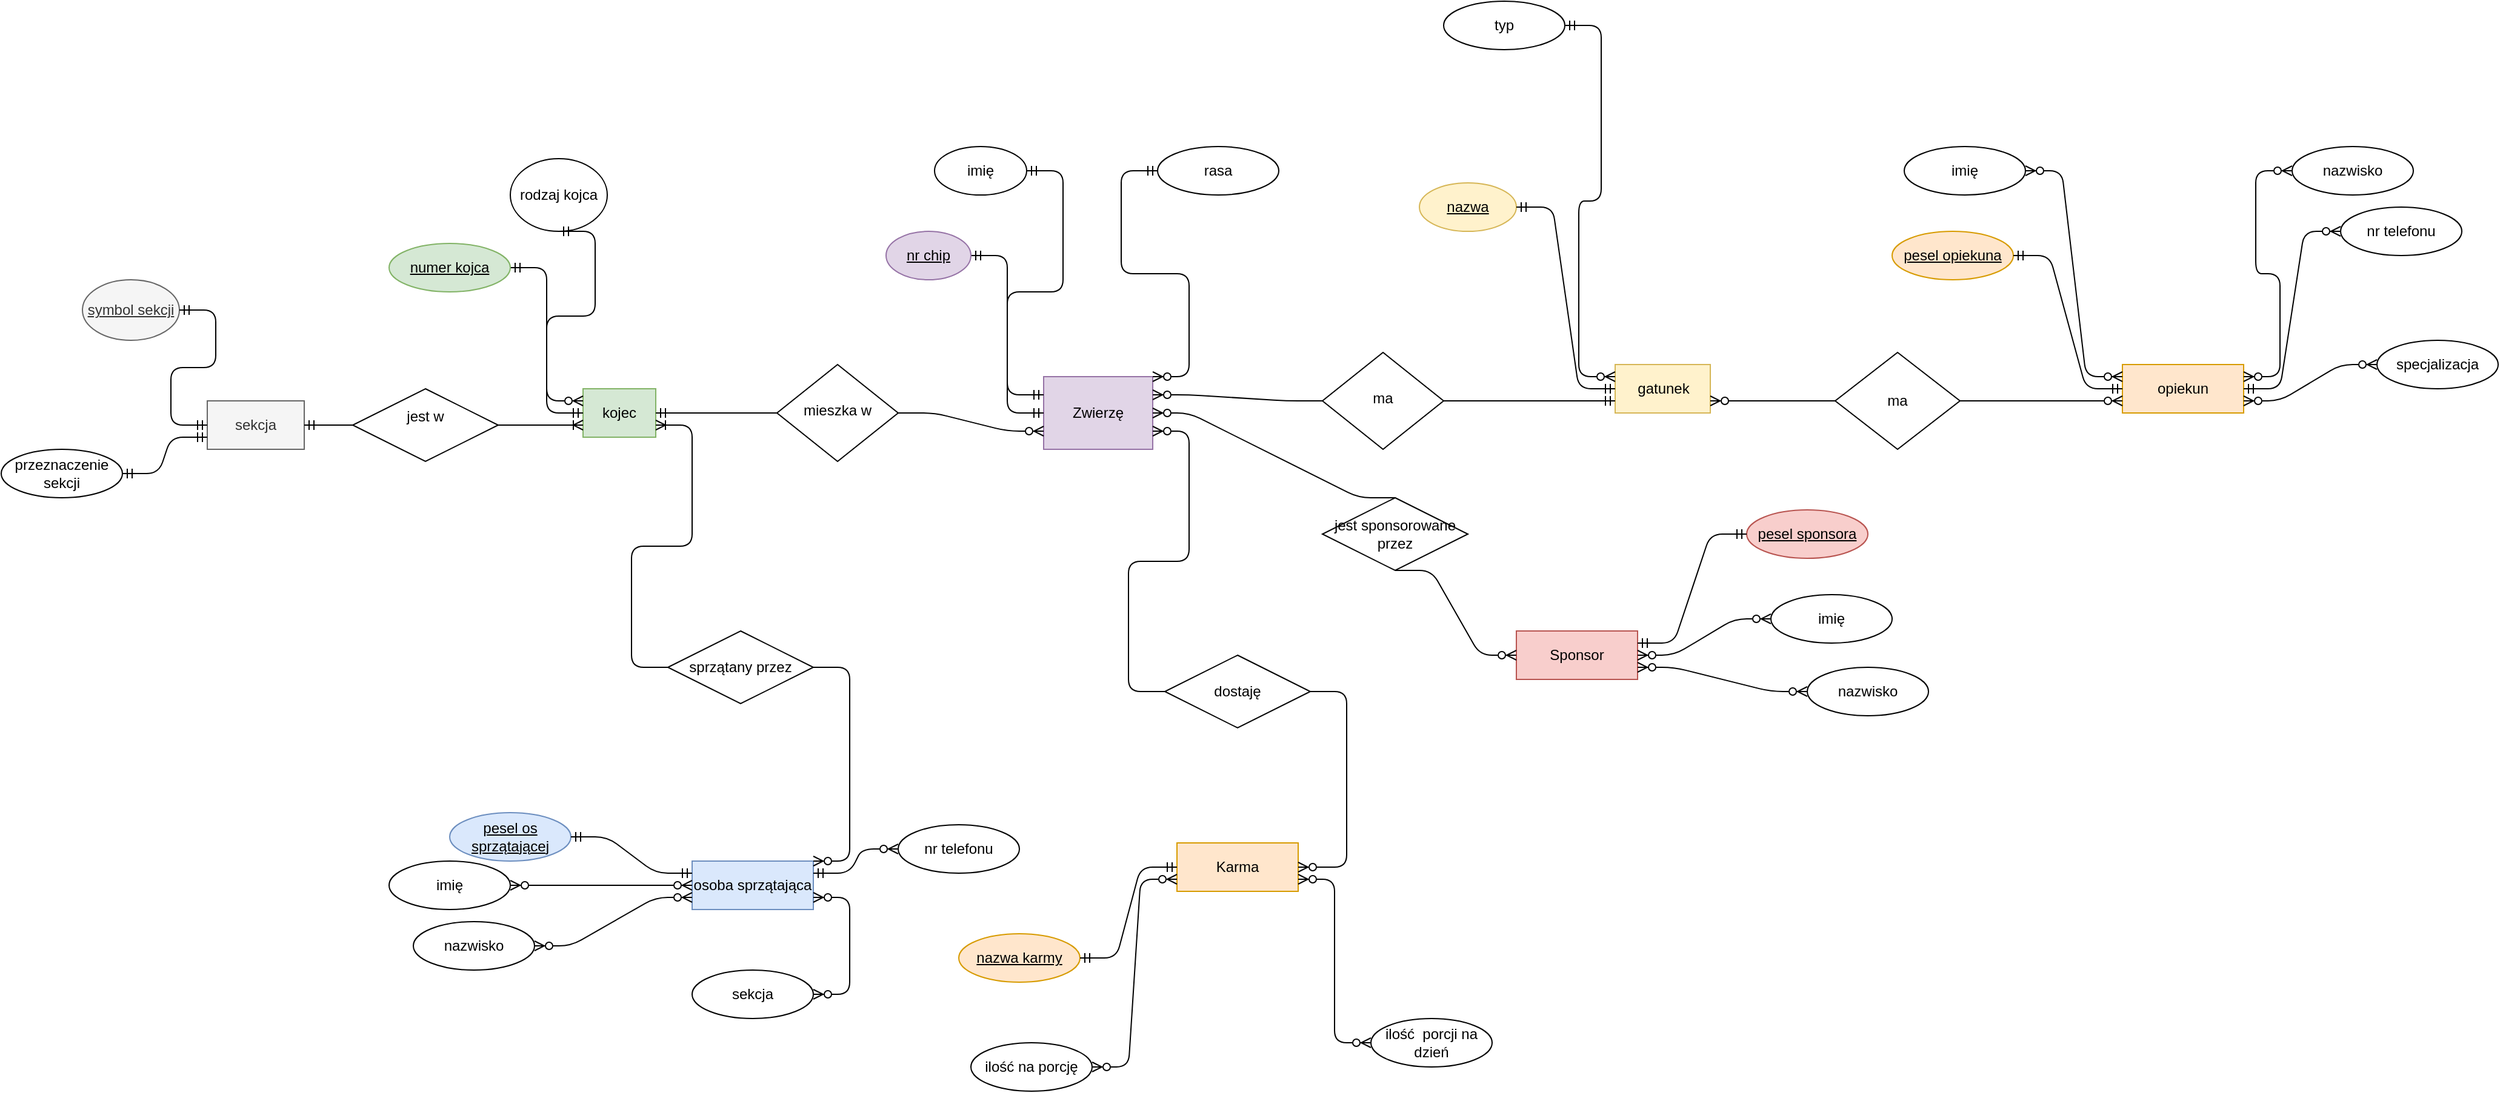 <mxfile version="13.9.9" type="github">
  <diagram id="C5RBs43oDa-KdzZeNtuy" name="Page-1">
    <mxGraphModel dx="2249" dy="1932" grid="1" gridSize="10" guides="1" tooltips="1" connect="1" arrows="1" fold="1" page="1" pageScale="1" pageWidth="827" pageHeight="1169" math="0" shadow="0">
      <root>
        <mxCell id="WIyWlLk6GJQsqaUBKTNV-0" />
        <mxCell id="WIyWlLk6GJQsqaUBKTNV-1" parent="WIyWlLk6GJQsqaUBKTNV-0" />
        <mxCell id="WIyWlLk6GJQsqaUBKTNV-6" value="mieszka w " style="rhombus;whiteSpace=wrap;html=1;shadow=0;fontFamily=Helvetica;fontSize=12;align=center;strokeWidth=1;spacing=6;spacingTop=-4;" parent="WIyWlLk6GJQsqaUBKTNV-1" vertex="1">
          <mxGeometry x="120" y="190" width="100" height="80" as="geometry" />
        </mxCell>
        <mxCell id="WIyWlLk6GJQsqaUBKTNV-10" value="ma" style="rhombus;whiteSpace=wrap;html=1;shadow=0;fontFamily=Helvetica;fontSize=12;align=center;strokeWidth=1;spacing=6;spacingTop=-4;" parent="WIyWlLk6GJQsqaUBKTNV-1" vertex="1">
          <mxGeometry x="570" y="180" width="100" height="80" as="geometry" />
        </mxCell>
        <mxCell id="AtNqJytcrfJLCUg2Z2qq-7" value="ma" style="rhombus;whiteSpace=wrap;html=1;" vertex="1" parent="WIyWlLk6GJQsqaUBKTNV-1">
          <mxGeometry x="993" y="180" width="103" height="80" as="geometry" />
        </mxCell>
        <mxCell id="AtNqJytcrfJLCUg2Z2qq-10" value="Zwierzę" style="rounded=0;whiteSpace=wrap;html=1;fillColor=#e1d5e7;strokeColor=#9673a6;" vertex="1" parent="WIyWlLk6GJQsqaUBKTNV-1">
          <mxGeometry x="340" y="200" width="90" height="60" as="geometry" />
        </mxCell>
        <mxCell id="AtNqJytcrfJLCUg2Z2qq-11" value="kojec" style="rounded=0;whiteSpace=wrap;html=1;fillColor=#d5e8d4;strokeColor=#82b366;" vertex="1" parent="WIyWlLk6GJQsqaUBKTNV-1">
          <mxGeometry x="-40" y="210" width="60" height="40" as="geometry" />
        </mxCell>
        <mxCell id="AtNqJytcrfJLCUg2Z2qq-15" value="" style="edgeStyle=entityRelationEdgeStyle;fontSize=12;html=1;endArrow=ERmandOne;exitX=0;exitY=0.5;exitDx=0;exitDy=0;" edge="1" parent="WIyWlLk6GJQsqaUBKTNV-1" source="WIyWlLk6GJQsqaUBKTNV-6" target="AtNqJytcrfJLCUg2Z2qq-11">
          <mxGeometry width="100" height="100" relative="1" as="geometry">
            <mxPoint x="180" y="440" as="sourcePoint" />
            <mxPoint x="280" y="340" as="targetPoint" />
          </mxGeometry>
        </mxCell>
        <mxCell id="AtNqJytcrfJLCUg2Z2qq-17" value="sekcja" style="rounded=0;whiteSpace=wrap;html=1;fillColor=#f5f5f5;strokeColor=#666666;fontColor=#333333;" vertex="1" parent="WIyWlLk6GJQsqaUBKTNV-1">
          <mxGeometry x="-350" y="220" width="80" height="40" as="geometry" />
        </mxCell>
        <mxCell id="AtNqJytcrfJLCUg2Z2qq-20" value="" style="edgeStyle=entityRelationEdgeStyle;fontSize=12;html=1;endArrow=ERmandOne;startArrow=ERmandOne;entryX=1;entryY=0.5;entryDx=0;entryDy=0;exitX=0;exitY=0.25;exitDx=0;exitDy=0;" edge="1" parent="WIyWlLk6GJQsqaUBKTNV-1" source="AtNqJytcrfJLCUg2Z2qq-10" target="AtNqJytcrfJLCUg2Z2qq-50">
          <mxGeometry width="100" height="100" relative="1" as="geometry">
            <mxPoint x="230" y="230" as="sourcePoint" />
            <mxPoint x="290" y="175" as="targetPoint" />
          </mxGeometry>
        </mxCell>
        <mxCell id="AtNqJytcrfJLCUg2Z2qq-21" value="imię" style="ellipse;whiteSpace=wrap;html=1;" vertex="1" parent="WIyWlLk6GJQsqaUBKTNV-1">
          <mxGeometry x="250" y="10" width="76" height="40" as="geometry" />
        </mxCell>
        <mxCell id="AtNqJytcrfJLCUg2Z2qq-22" value="" style="edgeStyle=entityRelationEdgeStyle;fontSize=12;html=1;endArrow=ERmandOne;startArrow=ERmandOne;entryX=1;entryY=0.5;entryDx=0;entryDy=0;exitX=0;exitY=0.5;exitDx=0;exitDy=0;" edge="1" parent="WIyWlLk6GJQsqaUBKTNV-1" source="AtNqJytcrfJLCUg2Z2qq-10" target="AtNqJytcrfJLCUg2Z2qq-21">
          <mxGeometry width="100" height="100" relative="1" as="geometry">
            <mxPoint x="230" y="230" as="sourcePoint" />
            <mxPoint x="330" y="130" as="targetPoint" />
          </mxGeometry>
        </mxCell>
        <mxCell id="AtNqJytcrfJLCUg2Z2qq-23" value="" style="edgeStyle=entityRelationEdgeStyle;fontSize=12;html=1;endArrow=ERzeroToMany;endFill=1;entryX=0;entryY=0.75;entryDx=0;entryDy=0;exitX=1;exitY=0.5;exitDx=0;exitDy=0;" edge="1" parent="WIyWlLk6GJQsqaUBKTNV-1" source="WIyWlLk6GJQsqaUBKTNV-6" target="AtNqJytcrfJLCUg2Z2qq-10">
          <mxGeometry width="100" height="100" relative="1" as="geometry">
            <mxPoint x="230" y="230" as="sourcePoint" />
            <mxPoint x="330" y="130" as="targetPoint" />
          </mxGeometry>
        </mxCell>
        <mxCell id="AtNqJytcrfJLCUg2Z2qq-25" value="" style="edgeStyle=entityRelationEdgeStyle;fontSize=12;html=1;endArrow=ERmandOne;startArrow=ERmandOne;entryX=1;entryY=0.5;entryDx=0;entryDy=0;exitX=0;exitY=0.5;exitDx=0;exitDy=0;" edge="1" parent="WIyWlLk6GJQsqaUBKTNV-1" source="AtNqJytcrfJLCUg2Z2qq-11" target="AtNqJytcrfJLCUg2Z2qq-49">
          <mxGeometry width="100" height="100" relative="1" as="geometry">
            <mxPoint x="210" y="230" as="sourcePoint" />
            <mxPoint x="-45.97" y="230" as="targetPoint" />
          </mxGeometry>
        </mxCell>
        <mxCell id="AtNqJytcrfJLCUg2Z2qq-26" value="rodzaj kojca" style="ellipse;whiteSpace=wrap;html=1;" vertex="1" parent="WIyWlLk6GJQsqaUBKTNV-1">
          <mxGeometry x="-100" y="20" width="80" height="60" as="geometry" />
        </mxCell>
        <mxCell id="AtNqJytcrfJLCUg2Z2qq-27" value="gatunek" style="rounded=0;whiteSpace=wrap;html=1;fillColor=#fff2cc;strokeColor=#d6b656;" vertex="1" parent="WIyWlLk6GJQsqaUBKTNV-1">
          <mxGeometry x="811.5" y="190" width="78.5" height="40" as="geometry" />
        </mxCell>
        <mxCell id="AtNqJytcrfJLCUg2Z2qq-28" value="" style="edgeStyle=entityRelationEdgeStyle;fontSize=12;html=1;endArrow=ERzeroToMany;endFill=1;exitX=0;exitY=0.5;exitDx=0;exitDy=0;entryX=1;entryY=0.25;entryDx=0;entryDy=0;" edge="1" parent="WIyWlLk6GJQsqaUBKTNV-1" source="WIyWlLk6GJQsqaUBKTNV-10" target="AtNqJytcrfJLCUg2Z2qq-10">
          <mxGeometry width="100" height="100" relative="1" as="geometry">
            <mxPoint x="210" y="470" as="sourcePoint" />
            <mxPoint x="432" y="220" as="targetPoint" />
          </mxGeometry>
        </mxCell>
        <mxCell id="AtNqJytcrfJLCUg2Z2qq-29" value="" style="edgeStyle=entityRelationEdgeStyle;fontSize=12;html=1;endArrow=ERzeroToMany;endFill=1;exitX=0;exitY=0.5;exitDx=0;exitDy=0;entryX=1;entryY=0.75;entryDx=0;entryDy=0;" edge="1" parent="WIyWlLk6GJQsqaUBKTNV-1" source="AtNqJytcrfJLCUg2Z2qq-7" target="AtNqJytcrfJLCUg2Z2qq-27">
          <mxGeometry width="100" height="100" relative="1" as="geometry">
            <mxPoint x="590.75" y="280" as="sourcePoint" />
            <mxPoint x="760" y="260" as="targetPoint" />
          </mxGeometry>
        </mxCell>
        <mxCell id="AtNqJytcrfJLCUg2Z2qq-31" value="&lt;div&gt;jest w&lt;/div&gt;&lt;div&gt;&lt;br&gt;&lt;/div&gt;" style="shape=rhombus;perimeter=rhombusPerimeter;whiteSpace=wrap;html=1;align=center;" vertex="1" parent="WIyWlLk6GJQsqaUBKTNV-1">
          <mxGeometry x="-230" y="210" width="120" height="60" as="geometry" />
        </mxCell>
        <mxCell id="AtNqJytcrfJLCUg2Z2qq-34" value="opiekun" style="whiteSpace=wrap;html=1;align=center;fillColor=#ffe6cc;strokeColor=#d79b00;" vertex="1" parent="WIyWlLk6GJQsqaUBKTNV-1">
          <mxGeometry x="1230" y="190" width="100" height="40" as="geometry" />
        </mxCell>
        <mxCell id="AtNqJytcrfJLCUg2Z2qq-35" value="Sponsor" style="whiteSpace=wrap;html=1;align=center;fillColor=#f8cecc;strokeColor=#b85450;" vertex="1" parent="WIyWlLk6GJQsqaUBKTNV-1">
          <mxGeometry x="730" y="410" width="100" height="40" as="geometry" />
        </mxCell>
        <mxCell id="AtNqJytcrfJLCUg2Z2qq-36" value="osoba sprzątająca" style="whiteSpace=wrap;html=1;align=center;fillColor=#dae8fc;strokeColor=#6c8ebf;" vertex="1" parent="WIyWlLk6GJQsqaUBKTNV-1">
          <mxGeometry x="50" y="600" width="100" height="40" as="geometry" />
        </mxCell>
        <mxCell id="AtNqJytcrfJLCUg2Z2qq-37" value="sprzątany przez" style="shape=rhombus;perimeter=rhombusPerimeter;whiteSpace=wrap;html=1;align=center;" vertex="1" parent="WIyWlLk6GJQsqaUBKTNV-1">
          <mxGeometry x="30" y="410" width="120" height="60" as="geometry" />
        </mxCell>
        <mxCell id="AtNqJytcrfJLCUg2Z2qq-38" value="" style="edgeStyle=entityRelationEdgeStyle;fontSize=12;html=1;endArrow=ERoneToMany;entryX=1;entryY=0.75;entryDx=0;entryDy=0;exitX=0;exitY=0.5;exitDx=0;exitDy=0;" edge="1" parent="WIyWlLk6GJQsqaUBKTNV-1" source="AtNqJytcrfJLCUg2Z2qq-37" target="AtNqJytcrfJLCUg2Z2qq-11">
          <mxGeometry width="100" height="100" relative="1" as="geometry">
            <mxPoint x="210" y="470" as="sourcePoint" />
            <mxPoint x="310" y="370" as="targetPoint" />
          </mxGeometry>
        </mxCell>
        <mxCell id="AtNqJytcrfJLCUg2Z2qq-39" value="" style="edgeStyle=entityRelationEdgeStyle;fontSize=12;html=1;endArrow=ERzeroToMany;endFill=1;exitX=1;exitY=0.5;exitDx=0;exitDy=0;entryX=1;entryY=0;entryDx=0;entryDy=0;" edge="1" parent="WIyWlLk6GJQsqaUBKTNV-1" source="AtNqJytcrfJLCUg2Z2qq-37" target="AtNqJytcrfJLCUg2Z2qq-36">
          <mxGeometry width="100" height="100" relative="1" as="geometry">
            <mxPoint x="210" y="470" as="sourcePoint" />
            <mxPoint x="310" y="370" as="targetPoint" />
          </mxGeometry>
        </mxCell>
        <mxCell id="AtNqJytcrfJLCUg2Z2qq-40" value="" style="edgeStyle=entityRelationEdgeStyle;fontSize=12;html=1;endArrow=ERzeroToMany;endFill=1;entryX=0;entryY=0.75;entryDx=0;entryDy=0;" edge="1" parent="WIyWlLk6GJQsqaUBKTNV-1" source="AtNqJytcrfJLCUg2Z2qq-7" target="AtNqJytcrfJLCUg2Z2qq-34">
          <mxGeometry width="100" height="100" relative="1" as="geometry">
            <mxPoint x="210" y="470" as="sourcePoint" />
            <mxPoint x="310" y="370" as="targetPoint" />
          </mxGeometry>
        </mxCell>
        <mxCell id="AtNqJytcrfJLCUg2Z2qq-42" value="" style="edgeStyle=entityRelationEdgeStyle;fontSize=12;html=1;endArrow=ERmandOne;entryX=1;entryY=0.5;entryDx=0;entryDy=0;exitX=0;exitY=0.5;exitDx=0;exitDy=0;" edge="1" parent="WIyWlLk6GJQsqaUBKTNV-1" source="AtNqJytcrfJLCUg2Z2qq-31" target="AtNqJytcrfJLCUg2Z2qq-17">
          <mxGeometry width="100" height="100" relative="1" as="geometry">
            <mxPoint x="210" y="470" as="sourcePoint" />
            <mxPoint x="310" y="370" as="targetPoint" />
          </mxGeometry>
        </mxCell>
        <mxCell id="AtNqJytcrfJLCUg2Z2qq-43" value="" style="edgeStyle=entityRelationEdgeStyle;fontSize=12;html=1;endArrow=ERmandOne;entryX=0;entryY=0.75;entryDx=0;entryDy=0;exitX=1;exitY=0.5;exitDx=0;exitDy=0;" edge="1" parent="WIyWlLk6GJQsqaUBKTNV-1" source="WIyWlLk6GJQsqaUBKTNV-10" target="AtNqJytcrfJLCUg2Z2qq-27">
          <mxGeometry width="100" height="100" relative="1" as="geometry">
            <mxPoint x="210" y="470" as="sourcePoint" />
            <mxPoint x="310" y="370" as="targetPoint" />
          </mxGeometry>
        </mxCell>
        <mxCell id="AtNqJytcrfJLCUg2Z2qq-44" value="" style="edgeStyle=entityRelationEdgeStyle;fontSize=12;html=1;endArrow=ERoneToMany;entryX=0;entryY=0.75;entryDx=0;entryDy=0;exitX=1;exitY=0.5;exitDx=0;exitDy=0;" edge="1" parent="WIyWlLk6GJQsqaUBKTNV-1" source="AtNqJytcrfJLCUg2Z2qq-31" target="AtNqJytcrfJLCUg2Z2qq-11">
          <mxGeometry width="100" height="100" relative="1" as="geometry">
            <mxPoint x="210" y="470" as="sourcePoint" />
            <mxPoint x="310" y="370" as="targetPoint" />
          </mxGeometry>
        </mxCell>
        <mxCell id="AtNqJytcrfJLCUg2Z2qq-45" value="jest sponsorowane przez" style="shape=rhombus;perimeter=rhombusPerimeter;whiteSpace=wrap;html=1;align=center;" vertex="1" parent="WIyWlLk6GJQsqaUBKTNV-1">
          <mxGeometry x="570" y="300" width="120" height="60" as="geometry" />
        </mxCell>
        <mxCell id="AtNqJytcrfJLCUg2Z2qq-46" value="" style="edgeStyle=entityRelationEdgeStyle;fontSize=12;html=1;endArrow=ERzeroToMany;endFill=1;exitX=0.5;exitY=0;exitDx=0;exitDy=0;entryX=1;entryY=0.5;entryDx=0;entryDy=0;" edge="1" parent="WIyWlLk6GJQsqaUBKTNV-1" source="AtNqJytcrfJLCUg2Z2qq-45" target="AtNqJytcrfJLCUg2Z2qq-10">
          <mxGeometry width="100" height="100" relative="1" as="geometry">
            <mxPoint x="210" y="470" as="sourcePoint" />
            <mxPoint x="510" y="290" as="targetPoint" />
          </mxGeometry>
        </mxCell>
        <mxCell id="AtNqJytcrfJLCUg2Z2qq-47" value="" style="edgeStyle=entityRelationEdgeStyle;fontSize=12;html=1;endArrow=ERzeroToMany;endFill=1;entryX=0;entryY=0.5;entryDx=0;entryDy=0;exitX=0.5;exitY=1;exitDx=0;exitDy=0;" edge="1" parent="WIyWlLk6GJQsqaUBKTNV-1" source="AtNqJytcrfJLCUg2Z2qq-45" target="AtNqJytcrfJLCUg2Z2qq-35">
          <mxGeometry width="100" height="100" relative="1" as="geometry">
            <mxPoint x="210" y="470" as="sourcePoint" />
            <mxPoint x="310" y="370" as="targetPoint" />
          </mxGeometry>
        </mxCell>
        <mxCell id="AtNqJytcrfJLCUg2Z2qq-48" value="" style="edgeStyle=entityRelationEdgeStyle;fontSize=12;html=1;endArrow=ERzeroToMany;startArrow=ERmandOne;exitX=0.5;exitY=1;exitDx=0;exitDy=0;entryX=0;entryY=0.25;entryDx=0;entryDy=0;" edge="1" parent="WIyWlLk6GJQsqaUBKTNV-1" source="AtNqJytcrfJLCUg2Z2qq-26" target="AtNqJytcrfJLCUg2Z2qq-11">
          <mxGeometry width="100" height="100" relative="1" as="geometry">
            <mxPoint x="320" y="470" as="sourcePoint" />
            <mxPoint x="70" y="320" as="targetPoint" />
          </mxGeometry>
        </mxCell>
        <mxCell id="AtNqJytcrfJLCUg2Z2qq-49" value="numer kojca" style="ellipse;whiteSpace=wrap;html=1;align=center;fontStyle=4;fillColor=#d5e8d4;strokeColor=#82b366;" vertex="1" parent="WIyWlLk6GJQsqaUBKTNV-1">
          <mxGeometry x="-200" y="90" width="100" height="40" as="geometry" />
        </mxCell>
        <mxCell id="AtNqJytcrfJLCUg2Z2qq-50" value="nr chip" style="ellipse;whiteSpace=wrap;html=1;align=center;fontStyle=4;fillColor=#e1d5e7;strokeColor=#9673a6;" vertex="1" parent="WIyWlLk6GJQsqaUBKTNV-1">
          <mxGeometry x="210" y="80" width="70" height="40" as="geometry" />
        </mxCell>
        <mxCell id="AtNqJytcrfJLCUg2Z2qq-51" value="symbol sekcji" style="ellipse;whiteSpace=wrap;html=1;align=center;fontStyle=4;fillColor=#f5f5f5;strokeColor=#666666;fontColor=#333333;" vertex="1" parent="WIyWlLk6GJQsqaUBKTNV-1">
          <mxGeometry x="-453" y="120" width="80" height="50" as="geometry" />
        </mxCell>
        <mxCell id="AtNqJytcrfJLCUg2Z2qq-52" value="" style="edgeStyle=entityRelationEdgeStyle;fontSize=12;html=1;endArrow=ERmandOne;startArrow=ERmandOne;entryX=1;entryY=0.5;entryDx=0;entryDy=0;exitX=0;exitY=0.5;exitDx=0;exitDy=0;" edge="1" parent="WIyWlLk6GJQsqaUBKTNV-1" source="AtNqJytcrfJLCUg2Z2qq-17" target="AtNqJytcrfJLCUg2Z2qq-51">
          <mxGeometry width="100" height="100" relative="1" as="geometry">
            <mxPoint x="320" y="470" as="sourcePoint" />
            <mxPoint x="420" y="370" as="targetPoint" />
          </mxGeometry>
        </mxCell>
        <mxCell id="AtNqJytcrfJLCUg2Z2qq-53" value="nazwa" style="ellipse;whiteSpace=wrap;html=1;align=center;fontStyle=4;fillColor=#fff2cc;strokeColor=#d6b656;" vertex="1" parent="WIyWlLk6GJQsqaUBKTNV-1">
          <mxGeometry x="650" y="40" width="80" height="40" as="geometry" />
        </mxCell>
        <mxCell id="AtNqJytcrfJLCUg2Z2qq-54" value="" style="edgeStyle=entityRelationEdgeStyle;fontSize=12;html=1;endArrow=ERmandOne;startArrow=ERmandOne;entryX=1;entryY=0.5;entryDx=0;entryDy=0;exitX=0;exitY=0.5;exitDx=0;exitDy=0;" edge="1" parent="WIyWlLk6GJQsqaUBKTNV-1" source="AtNqJytcrfJLCUg2Z2qq-27" target="AtNqJytcrfJLCUg2Z2qq-53">
          <mxGeometry width="100" height="100" relative="1" as="geometry">
            <mxPoint x="560" y="290" as="sourcePoint" />
            <mxPoint x="660" y="190" as="targetPoint" />
          </mxGeometry>
        </mxCell>
        <mxCell id="AtNqJytcrfJLCUg2Z2qq-55" value="typ" style="ellipse;whiteSpace=wrap;html=1;align=center;" vertex="1" parent="WIyWlLk6GJQsqaUBKTNV-1">
          <mxGeometry x="670" y="-110" width="100" height="40" as="geometry" />
        </mxCell>
        <mxCell id="AtNqJytcrfJLCUg2Z2qq-56" value="" style="edgeStyle=entityRelationEdgeStyle;fontSize=12;html=1;endArrow=ERzeroToMany;startArrow=ERmandOne;exitX=1;exitY=0.5;exitDx=0;exitDy=0;entryX=0;entryY=0.25;entryDx=0;entryDy=0;" edge="1" parent="WIyWlLk6GJQsqaUBKTNV-1" source="AtNqJytcrfJLCUg2Z2qq-55" target="AtNqJytcrfJLCUg2Z2qq-27">
          <mxGeometry width="100" height="100" relative="1" as="geometry">
            <mxPoint x="650" y="220" as="sourcePoint" />
            <mxPoint x="720" y="50" as="targetPoint" />
          </mxGeometry>
        </mxCell>
        <mxCell id="AtNqJytcrfJLCUg2Z2qq-57" value="rasa" style="ellipse;whiteSpace=wrap;html=1;align=center;" vertex="1" parent="WIyWlLk6GJQsqaUBKTNV-1">
          <mxGeometry x="434" y="10" width="100" height="40" as="geometry" />
        </mxCell>
        <mxCell id="AtNqJytcrfJLCUg2Z2qq-58" value="" style="edgeStyle=entityRelationEdgeStyle;fontSize=12;html=1;endArrow=ERzeroToMany;startArrow=ERmandOne;exitX=0;exitY=0.5;exitDx=0;exitDy=0;entryX=1;entryY=0;entryDx=0;entryDy=0;" edge="1" parent="WIyWlLk6GJQsqaUBKTNV-1" source="AtNqJytcrfJLCUg2Z2qq-57" target="AtNqJytcrfJLCUg2Z2qq-10">
          <mxGeometry width="100" height="100" relative="1" as="geometry">
            <mxPoint x="650" y="250" as="sourcePoint" />
            <mxPoint x="750" y="150" as="targetPoint" />
          </mxGeometry>
        </mxCell>
        <mxCell id="AtNqJytcrfJLCUg2Z2qq-60" value="pesel opiekuna" style="ellipse;whiteSpace=wrap;html=1;align=center;fontStyle=4;fillColor=#ffe6cc;strokeColor=#d79b00;" vertex="1" parent="WIyWlLk6GJQsqaUBKTNV-1">
          <mxGeometry x="1040" y="80" width="100" height="40" as="geometry" />
        </mxCell>
        <mxCell id="AtNqJytcrfJLCUg2Z2qq-61" value="" style="edgeStyle=entityRelationEdgeStyle;fontSize=12;html=1;endArrow=ERmandOne;startArrow=ERmandOne;entryX=1;entryY=0.5;entryDx=0;entryDy=0;exitX=0;exitY=0.5;exitDx=0;exitDy=0;" edge="1" parent="WIyWlLk6GJQsqaUBKTNV-1" source="AtNqJytcrfJLCUg2Z2qq-34" target="AtNqJytcrfJLCUg2Z2qq-60">
          <mxGeometry width="100" height="100" relative="1" as="geometry">
            <mxPoint x="980" y="250" as="sourcePoint" />
            <mxPoint x="1080" y="150" as="targetPoint" />
          </mxGeometry>
        </mxCell>
        <mxCell id="AtNqJytcrfJLCUg2Z2qq-63" value="imię" style="ellipse;whiteSpace=wrap;html=1;align=center;" vertex="1" parent="WIyWlLk6GJQsqaUBKTNV-1">
          <mxGeometry x="1050" y="10" width="100" height="40" as="geometry" />
        </mxCell>
        <mxCell id="AtNqJytcrfJLCUg2Z2qq-64" value="nazwisko" style="ellipse;whiteSpace=wrap;html=1;align=center;" vertex="1" parent="WIyWlLk6GJQsqaUBKTNV-1">
          <mxGeometry x="1370" y="10" width="100" height="40" as="geometry" />
        </mxCell>
        <mxCell id="AtNqJytcrfJLCUg2Z2qq-65" value="nr telefonu" style="ellipse;whiteSpace=wrap;html=1;align=center;" vertex="1" parent="WIyWlLk6GJQsqaUBKTNV-1">
          <mxGeometry x="1410" y="60" width="100" height="40" as="geometry" />
        </mxCell>
        <mxCell id="AtNqJytcrfJLCUg2Z2qq-66" value="specjalizacja" style="ellipse;whiteSpace=wrap;html=1;align=center;" vertex="1" parent="WIyWlLk6GJQsqaUBKTNV-1">
          <mxGeometry x="1440" y="170" width="100" height="40" as="geometry" />
        </mxCell>
        <mxCell id="AtNqJytcrfJLCUg2Z2qq-67" value="" style="edgeStyle=entityRelationEdgeStyle;fontSize=12;html=1;endArrow=ERzeroToMany;endFill=1;startArrow=ERzeroToMany;entryX=1;entryY=0.5;entryDx=0;entryDy=0;exitX=0;exitY=0.25;exitDx=0;exitDy=0;" edge="1" parent="WIyWlLk6GJQsqaUBKTNV-1" source="AtNqJytcrfJLCUg2Z2qq-34" target="AtNqJytcrfJLCUg2Z2qq-63">
          <mxGeometry width="100" height="100" relative="1" as="geometry">
            <mxPoint x="980" y="250" as="sourcePoint" />
            <mxPoint x="1080" y="150" as="targetPoint" />
          </mxGeometry>
        </mxCell>
        <mxCell id="AtNqJytcrfJLCUg2Z2qq-68" value="" style="edgeStyle=entityRelationEdgeStyle;fontSize=12;html=1;endArrow=ERzeroToMany;endFill=1;startArrow=ERzeroToMany;entryX=0;entryY=0.5;entryDx=0;entryDy=0;exitX=1;exitY=0.25;exitDx=0;exitDy=0;" edge="1" parent="WIyWlLk6GJQsqaUBKTNV-1" source="AtNqJytcrfJLCUg2Z2qq-34" target="AtNqJytcrfJLCUg2Z2qq-64">
          <mxGeometry width="100" height="100" relative="1" as="geometry">
            <mxPoint x="980" y="250" as="sourcePoint" />
            <mxPoint x="1080" y="150" as="targetPoint" />
          </mxGeometry>
        </mxCell>
        <mxCell id="AtNqJytcrfJLCUg2Z2qq-69" value="" style="edgeStyle=entityRelationEdgeStyle;fontSize=12;html=1;endArrow=ERzeroToMany;startArrow=ERmandOne;entryX=0;entryY=0.5;entryDx=0;entryDy=0;" edge="1" parent="WIyWlLk6GJQsqaUBKTNV-1" source="AtNqJytcrfJLCUg2Z2qq-34" target="AtNqJytcrfJLCUg2Z2qq-65">
          <mxGeometry width="100" height="100" relative="1" as="geometry">
            <mxPoint x="980" y="250" as="sourcePoint" />
            <mxPoint x="1080" y="150" as="targetPoint" />
          </mxGeometry>
        </mxCell>
        <mxCell id="AtNqJytcrfJLCUg2Z2qq-70" value="" style="edgeStyle=entityRelationEdgeStyle;fontSize=12;html=1;endArrow=ERzeroToMany;endFill=1;startArrow=ERzeroToMany;entryX=0;entryY=0.5;entryDx=0;entryDy=0;exitX=1;exitY=0.75;exitDx=0;exitDy=0;" edge="1" parent="WIyWlLk6GJQsqaUBKTNV-1" source="AtNqJytcrfJLCUg2Z2qq-34" target="AtNqJytcrfJLCUg2Z2qq-66">
          <mxGeometry width="100" height="100" relative="1" as="geometry">
            <mxPoint x="980" y="250" as="sourcePoint" />
            <mxPoint x="1080" y="150" as="targetPoint" />
          </mxGeometry>
        </mxCell>
        <mxCell id="AtNqJytcrfJLCUg2Z2qq-71" value="Karma" style="whiteSpace=wrap;html=1;align=center;fillColor=#ffe6cc;strokeColor=#d79b00;" vertex="1" parent="WIyWlLk6GJQsqaUBKTNV-1">
          <mxGeometry x="450" y="585" width="100" height="40" as="geometry" />
        </mxCell>
        <mxCell id="AtNqJytcrfJLCUg2Z2qq-72" value="dostaję" style="shape=rhombus;perimeter=rhombusPerimeter;whiteSpace=wrap;html=1;align=center;" vertex="1" parent="WIyWlLk6GJQsqaUBKTNV-1">
          <mxGeometry x="440" y="430" width="120" height="60" as="geometry" />
        </mxCell>
        <mxCell id="AtNqJytcrfJLCUg2Z2qq-73" value="" style="edgeStyle=entityRelationEdgeStyle;fontSize=12;html=1;endArrow=ERzeroToMany;endFill=1;entryX=1;entryY=0.75;entryDx=0;entryDy=0;exitX=0;exitY=0.5;exitDx=0;exitDy=0;" edge="1" parent="WIyWlLk6GJQsqaUBKTNV-1" source="AtNqJytcrfJLCUg2Z2qq-72" target="AtNqJytcrfJLCUg2Z2qq-10">
          <mxGeometry width="100" height="100" relative="1" as="geometry">
            <mxPoint x="190" y="340" as="sourcePoint" />
            <mxPoint x="290" y="240" as="targetPoint" />
          </mxGeometry>
        </mxCell>
        <mxCell id="AtNqJytcrfJLCUg2Z2qq-75" value="" style="edgeStyle=entityRelationEdgeStyle;fontSize=12;html=1;endArrow=ERzeroToMany;endFill=1;entryX=1;entryY=0.5;entryDx=0;entryDy=0;" edge="1" parent="WIyWlLk6GJQsqaUBKTNV-1" source="AtNqJytcrfJLCUg2Z2qq-72" target="AtNqJytcrfJLCUg2Z2qq-71">
          <mxGeometry width="100" height="100" relative="1" as="geometry">
            <mxPoint x="190" y="430" as="sourcePoint" />
            <mxPoint x="290" y="330" as="targetPoint" />
          </mxGeometry>
        </mxCell>
        <mxCell id="AtNqJytcrfJLCUg2Z2qq-76" value="pesel sponsora" style="ellipse;whiteSpace=wrap;html=1;align=center;fontStyle=4;fillColor=#f8cecc;strokeColor=#b85450;" vertex="1" parent="WIyWlLk6GJQsqaUBKTNV-1">
          <mxGeometry x="920" y="310" width="100" height="40" as="geometry" />
        </mxCell>
        <mxCell id="AtNqJytcrfJLCUg2Z2qq-77" value="imię" style="ellipse;whiteSpace=wrap;html=1;align=center;" vertex="1" parent="WIyWlLk6GJQsqaUBKTNV-1">
          <mxGeometry x="940" y="380" width="100" height="40" as="geometry" />
        </mxCell>
        <mxCell id="AtNqJytcrfJLCUg2Z2qq-78" value="nazwisko" style="ellipse;whiteSpace=wrap;html=1;align=center;" vertex="1" parent="WIyWlLk6GJQsqaUBKTNV-1">
          <mxGeometry x="970" y="440" width="100" height="40" as="geometry" />
        </mxCell>
        <mxCell id="AtNqJytcrfJLCUg2Z2qq-79" value="" style="edgeStyle=entityRelationEdgeStyle;fontSize=12;html=1;endArrow=ERmandOne;startArrow=ERmandOne;entryX=0;entryY=0.5;entryDx=0;entryDy=0;exitX=1;exitY=0.25;exitDx=0;exitDy=0;" edge="1" parent="WIyWlLk6GJQsqaUBKTNV-1" source="AtNqJytcrfJLCUg2Z2qq-35" target="AtNqJytcrfJLCUg2Z2qq-76">
          <mxGeometry width="100" height="100" relative="1" as="geometry">
            <mxPoint x="470" y="400" as="sourcePoint" />
            <mxPoint x="570" y="300" as="targetPoint" />
          </mxGeometry>
        </mxCell>
        <mxCell id="AtNqJytcrfJLCUg2Z2qq-80" value="" style="edgeStyle=entityRelationEdgeStyle;fontSize=12;html=1;endArrow=ERzeroToMany;endFill=1;startArrow=ERzeroToMany;entryX=0;entryY=0.5;entryDx=0;entryDy=0;exitX=1;exitY=0.5;exitDx=0;exitDy=0;" edge="1" parent="WIyWlLk6GJQsqaUBKTNV-1" source="AtNqJytcrfJLCUg2Z2qq-35" target="AtNqJytcrfJLCUg2Z2qq-77">
          <mxGeometry width="100" height="100" relative="1" as="geometry">
            <mxPoint x="470" y="400" as="sourcePoint" />
            <mxPoint x="570" y="300" as="targetPoint" />
          </mxGeometry>
        </mxCell>
        <mxCell id="AtNqJytcrfJLCUg2Z2qq-81" value="" style="edgeStyle=entityRelationEdgeStyle;fontSize=12;html=1;endArrow=ERzeroToMany;endFill=1;startArrow=ERzeroToMany;entryX=0;entryY=0.5;entryDx=0;entryDy=0;exitX=1;exitY=0.75;exitDx=0;exitDy=0;" edge="1" parent="WIyWlLk6GJQsqaUBKTNV-1" source="AtNqJytcrfJLCUg2Z2qq-35" target="AtNqJytcrfJLCUg2Z2qq-78">
          <mxGeometry width="100" height="100" relative="1" as="geometry">
            <mxPoint x="470" y="400" as="sourcePoint" />
            <mxPoint x="570" y="300" as="targetPoint" />
          </mxGeometry>
        </mxCell>
        <mxCell id="AtNqJytcrfJLCUg2Z2qq-82" value="nazwa karmy" style="ellipse;whiteSpace=wrap;html=1;align=center;fontStyle=4;fillColor=#ffe6cc;strokeColor=#d79b00;" vertex="1" parent="WIyWlLk6GJQsqaUBKTNV-1">
          <mxGeometry x="270" y="660" width="100" height="40" as="geometry" />
        </mxCell>
        <mxCell id="AtNqJytcrfJLCUg2Z2qq-83" value="ilość na porcję" style="ellipse;whiteSpace=wrap;html=1;align=center;" vertex="1" parent="WIyWlLk6GJQsqaUBKTNV-1">
          <mxGeometry x="280" y="750" width="100" height="40" as="geometry" />
        </mxCell>
        <mxCell id="AtNqJytcrfJLCUg2Z2qq-84" value="ilość&amp;nbsp; porcji na dzień" style="ellipse;whiteSpace=wrap;html=1;align=center;" vertex="1" parent="WIyWlLk6GJQsqaUBKTNV-1">
          <mxGeometry x="610" y="730" width="100" height="40" as="geometry" />
        </mxCell>
        <mxCell id="AtNqJytcrfJLCUg2Z2qq-85" value="" style="edgeStyle=entityRelationEdgeStyle;fontSize=12;html=1;endArrow=ERmandOne;startArrow=ERmandOne;entryX=0;entryY=0.5;entryDx=0;entryDy=0;exitX=1;exitY=0.5;exitDx=0;exitDy=0;" edge="1" parent="WIyWlLk6GJQsqaUBKTNV-1" source="AtNqJytcrfJLCUg2Z2qq-82" target="AtNqJytcrfJLCUg2Z2qq-71">
          <mxGeometry width="100" height="100" relative="1" as="geometry">
            <mxPoint x="470" y="610" as="sourcePoint" />
            <mxPoint x="570" y="510" as="targetPoint" />
          </mxGeometry>
        </mxCell>
        <mxCell id="AtNqJytcrfJLCUg2Z2qq-86" value="" style="edgeStyle=entityRelationEdgeStyle;fontSize=12;html=1;endArrow=ERzeroToMany;endFill=1;startArrow=ERzeroToMany;entryX=0;entryY=0.75;entryDx=0;entryDy=0;exitX=1;exitY=0.5;exitDx=0;exitDy=0;" edge="1" parent="WIyWlLk6GJQsqaUBKTNV-1" source="AtNqJytcrfJLCUg2Z2qq-83" target="AtNqJytcrfJLCUg2Z2qq-71">
          <mxGeometry width="100" height="100" relative="1" as="geometry">
            <mxPoint x="470" y="610" as="sourcePoint" />
            <mxPoint x="570" y="510" as="targetPoint" />
          </mxGeometry>
        </mxCell>
        <mxCell id="AtNqJytcrfJLCUg2Z2qq-87" value="" style="edgeStyle=entityRelationEdgeStyle;fontSize=12;html=1;endArrow=ERzeroToMany;endFill=1;startArrow=ERzeroToMany;entryX=1;entryY=0.75;entryDx=0;entryDy=0;exitX=0;exitY=0.5;exitDx=0;exitDy=0;" edge="1" parent="WIyWlLk6GJQsqaUBKTNV-1" source="AtNqJytcrfJLCUg2Z2qq-84" target="AtNqJytcrfJLCUg2Z2qq-71">
          <mxGeometry width="100" height="100" relative="1" as="geometry">
            <mxPoint x="470" y="610" as="sourcePoint" />
            <mxPoint x="570" y="510" as="targetPoint" />
          </mxGeometry>
        </mxCell>
        <mxCell id="AtNqJytcrfJLCUg2Z2qq-88" value="pesel os sprzątającej" style="ellipse;whiteSpace=wrap;html=1;align=center;fontStyle=4;fillColor=#dae8fc;strokeColor=#6c8ebf;" vertex="1" parent="WIyWlLk6GJQsqaUBKTNV-1">
          <mxGeometry x="-150" y="560" width="100" height="40" as="geometry" />
        </mxCell>
        <mxCell id="AtNqJytcrfJLCUg2Z2qq-89" value="imię" style="ellipse;whiteSpace=wrap;html=1;align=center;" vertex="1" parent="WIyWlLk6GJQsqaUBKTNV-1">
          <mxGeometry x="-200" y="600" width="100" height="40" as="geometry" />
        </mxCell>
        <mxCell id="AtNqJytcrfJLCUg2Z2qq-90" value="nazwisko" style="ellipse;whiteSpace=wrap;html=1;align=center;" vertex="1" parent="WIyWlLk6GJQsqaUBKTNV-1">
          <mxGeometry x="-180" y="650" width="100" height="40" as="geometry" />
        </mxCell>
        <mxCell id="AtNqJytcrfJLCUg2Z2qq-91" value="nr telefonu" style="ellipse;whiteSpace=wrap;html=1;align=center;" vertex="1" parent="WIyWlLk6GJQsqaUBKTNV-1">
          <mxGeometry x="220" y="570" width="100" height="40" as="geometry" />
        </mxCell>
        <mxCell id="AtNqJytcrfJLCUg2Z2qq-92" value="sekcja" style="ellipse;whiteSpace=wrap;html=1;align=center;" vertex="1" parent="WIyWlLk6GJQsqaUBKTNV-1">
          <mxGeometry x="50" y="690" width="100" height="40" as="geometry" />
        </mxCell>
        <mxCell id="AtNqJytcrfJLCUg2Z2qq-93" value="" style="edgeStyle=entityRelationEdgeStyle;fontSize=12;html=1;endArrow=ERmandOne;startArrow=ERmandOne;entryX=1;entryY=0.5;entryDx=0;entryDy=0;exitX=0;exitY=0.25;exitDx=0;exitDy=0;" edge="1" parent="WIyWlLk6GJQsqaUBKTNV-1" source="AtNqJytcrfJLCUg2Z2qq-36" target="AtNqJytcrfJLCUg2Z2qq-88">
          <mxGeometry width="100" height="100" relative="1" as="geometry">
            <mxPoint x="50" y="610" as="sourcePoint" />
            <mxPoint x="200" y="480" as="targetPoint" />
          </mxGeometry>
        </mxCell>
        <mxCell id="AtNqJytcrfJLCUg2Z2qq-94" value="" style="edgeStyle=entityRelationEdgeStyle;fontSize=12;html=1;endArrow=ERzeroToMany;endFill=1;startArrow=ERzeroToMany;entryX=0;entryY=0.5;entryDx=0;entryDy=0;exitX=1;exitY=0.5;exitDx=0;exitDy=0;" edge="1" parent="WIyWlLk6GJQsqaUBKTNV-1" source="AtNqJytcrfJLCUg2Z2qq-89" target="AtNqJytcrfJLCUg2Z2qq-36">
          <mxGeometry width="100" height="100" relative="1" as="geometry">
            <mxPoint x="100" y="580" as="sourcePoint" />
            <mxPoint x="200" y="480" as="targetPoint" />
          </mxGeometry>
        </mxCell>
        <mxCell id="AtNqJytcrfJLCUg2Z2qq-95" value="" style="edgeStyle=entityRelationEdgeStyle;fontSize=12;html=1;endArrow=ERzeroToMany;endFill=1;startArrow=ERzeroToMany;entryX=0;entryY=0.75;entryDx=0;entryDy=0;exitX=1;exitY=0.5;exitDx=0;exitDy=0;" edge="1" parent="WIyWlLk6GJQsqaUBKTNV-1" source="AtNqJytcrfJLCUg2Z2qq-90" target="AtNqJytcrfJLCUg2Z2qq-36">
          <mxGeometry width="100" height="100" relative="1" as="geometry">
            <mxPoint x="100" y="580" as="sourcePoint" />
            <mxPoint x="200" y="480" as="targetPoint" />
          </mxGeometry>
        </mxCell>
        <mxCell id="AtNqJytcrfJLCUg2Z2qq-96" value="" style="edgeStyle=entityRelationEdgeStyle;fontSize=12;html=1;endArrow=ERzeroToMany;startArrow=ERmandOne;exitX=1;exitY=0.25;exitDx=0;exitDy=0;entryX=0;entryY=0.5;entryDx=0;entryDy=0;" edge="1" parent="WIyWlLk6GJQsqaUBKTNV-1" source="AtNqJytcrfJLCUg2Z2qq-36" target="AtNqJytcrfJLCUg2Z2qq-91">
          <mxGeometry width="100" height="100" relative="1" as="geometry">
            <mxPoint x="100" y="580" as="sourcePoint" />
            <mxPoint x="200" y="480" as="targetPoint" />
          </mxGeometry>
        </mxCell>
        <mxCell id="AtNqJytcrfJLCUg2Z2qq-97" value="" style="edgeStyle=entityRelationEdgeStyle;fontSize=12;html=1;endArrow=ERzeroToMany;endFill=1;startArrow=ERzeroToMany;exitX=1;exitY=0.75;exitDx=0;exitDy=0;entryX=1;entryY=0.5;entryDx=0;entryDy=0;" edge="1" parent="WIyWlLk6GJQsqaUBKTNV-1" source="AtNqJytcrfJLCUg2Z2qq-36" target="AtNqJytcrfJLCUg2Z2qq-92">
          <mxGeometry width="100" height="100" relative="1" as="geometry">
            <mxPoint x="100" y="580" as="sourcePoint" />
            <mxPoint x="200" y="480" as="targetPoint" />
          </mxGeometry>
        </mxCell>
        <mxCell id="AtNqJytcrfJLCUg2Z2qq-98" value="przeznaczenie sekcji" style="ellipse;whiteSpace=wrap;html=1;align=center;" vertex="1" parent="WIyWlLk6GJQsqaUBKTNV-1">
          <mxGeometry x="-520" y="260" width="100" height="40" as="geometry" />
        </mxCell>
        <mxCell id="AtNqJytcrfJLCUg2Z2qq-99" value="" style="edgeStyle=entityRelationEdgeStyle;fontSize=12;html=1;endArrow=ERmandOne;startArrow=ERmandOne;entryX=0;entryY=0.75;entryDx=0;entryDy=0;exitX=1;exitY=0.5;exitDx=0;exitDy=0;" edge="1" parent="WIyWlLk6GJQsqaUBKTNV-1" source="AtNqJytcrfJLCUg2Z2qq-98" target="AtNqJytcrfJLCUg2Z2qq-17">
          <mxGeometry width="100" height="100" relative="1" as="geometry">
            <mxPoint x="70" y="190" as="sourcePoint" />
            <mxPoint x="170" y="90" as="targetPoint" />
          </mxGeometry>
        </mxCell>
      </root>
    </mxGraphModel>
  </diagram>
</mxfile>
